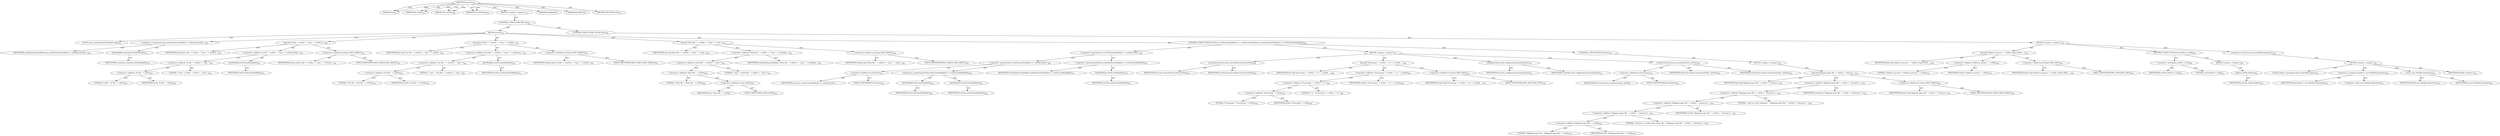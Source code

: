 digraph "process" {  
"111669149715" [label = <(METHOD,process)<SUB>516</SUB>> ]
"115964117005" [label = <(PARAM,this)<SUB>516</SUB>> ]
"115964117043" [label = <(PARAM,File inFile)<SUB>516</SUB>> ]
"115964117044" [label = <(PARAM,File outFile)<SUB>516</SUB>> ]
"115964117045" [label = <(PARAM,File stylesheet)<SUB>516</SUB>> ]
"25769803830" [label = <(BLOCK,&lt;empty&gt;,&lt;empty&gt;)<SUB>517</SUB>> ]
"47244640286" [label = <(CONTROL_STRUCTURE,TRY,try)<SUB>518</SUB>> ]
"25769803831" [label = <(BLOCK,try,try)<SUB>518</SUB>> ]
"94489280536" [label = <(LOCAL,long styleSheetLastModified: long)<SUB>519</SUB>> ]
"30064771364" [label = <(&lt;operator&gt;.assignment,long styleSheetLastModified = stylesheet.lastMo...)<SUB>519</SUB>> ]
"68719476992" [label = <(IDENTIFIER,styleSheetLastModified,long styleSheetLastModified = stylesheet.lastMo...)<SUB>519</SUB>> ]
"30064771365" [label = <(lastModified,stylesheet.lastModified())<SUB>519</SUB>> ]
"68719476993" [label = <(IDENTIFIER,stylesheet,stylesheet.lastModified())<SUB>519</SUB>> ]
"30064771366" [label = <(log,log(&quot;In file &quot; + inFile + &quot; time: &quot; + inFile.la...)<SUB>520</SUB>> ]
"68719476771" [label = <(IDENTIFIER,this,log(&quot;In file &quot; + inFile + &quot; time: &quot; + inFile.la...)<SUB>520</SUB>> ]
"30064771367" [label = <(&lt;operator&gt;.addition,&quot;In file &quot; + inFile + &quot; time: &quot; + inFile.lastMo...)<SUB>520</SUB>> ]
"30064771368" [label = <(&lt;operator&gt;.addition,&quot;In file &quot; + inFile + &quot; time: &quot;)<SUB>520</SUB>> ]
"30064771369" [label = <(&lt;operator&gt;.addition,&quot;In file &quot; + inFile)<SUB>520</SUB>> ]
"90194313271" [label = <(LITERAL,&quot;In file &quot;,&quot;In file &quot; + inFile)<SUB>520</SUB>> ]
"68719476994" [label = <(IDENTIFIER,inFile,&quot;In file &quot; + inFile)<SUB>520</SUB>> ]
"90194313272" [label = <(LITERAL,&quot; time: &quot;,&quot;In file &quot; + inFile + &quot; time: &quot;)<SUB>520</SUB>> ]
"30064771370" [label = <(lastModified,inFile.lastModified())<SUB>520</SUB>> ]
"68719476995" [label = <(IDENTIFIER,inFile,inFile.lastModified())<SUB>520</SUB>> ]
"30064771371" [label = <(&lt;operator&gt;.fieldAccess,Project.MSG_DEBUG)<SUB>521</SUB>> ]
"68719476996" [label = <(IDENTIFIER,Project,log(&quot;In file &quot; + inFile + &quot; time: &quot; + inFile.la...)<SUB>521</SUB>> ]
"55834574932" [label = <(FIELD_IDENTIFIER,MSG_DEBUG,MSG_DEBUG)<SUB>521</SUB>> ]
"30064771372" [label = <(log,log(&quot;Out file &quot; + outFile + &quot; time: &quot; + outFile...)<SUB>522</SUB>> ]
"68719476772" [label = <(IDENTIFIER,this,log(&quot;Out file &quot; + outFile + &quot; time: &quot; + outFile...)<SUB>522</SUB>> ]
"30064771373" [label = <(&lt;operator&gt;.addition,&quot;Out file &quot; + outFile + &quot; time: &quot; + outFile.las...)<SUB>522</SUB>> ]
"30064771374" [label = <(&lt;operator&gt;.addition,&quot;Out file &quot; + outFile + &quot; time: &quot;)<SUB>522</SUB>> ]
"30064771375" [label = <(&lt;operator&gt;.addition,&quot;Out file &quot; + outFile)<SUB>522</SUB>> ]
"90194313273" [label = <(LITERAL,&quot;Out file &quot;,&quot;Out file &quot; + outFile)<SUB>522</SUB>> ]
"68719476997" [label = <(IDENTIFIER,outFile,&quot;Out file &quot; + outFile)<SUB>522</SUB>> ]
"90194313274" [label = <(LITERAL,&quot; time: &quot;,&quot;Out file &quot; + outFile + &quot; time: &quot;)<SUB>522</SUB>> ]
"30064771376" [label = <(lastModified,outFile.lastModified())<SUB>522</SUB>> ]
"68719476998" [label = <(IDENTIFIER,outFile,outFile.lastModified())<SUB>522</SUB>> ]
"30064771377" [label = <(&lt;operator&gt;.fieldAccess,Project.MSG_DEBUG)<SUB>523</SUB>> ]
"68719476999" [label = <(IDENTIFIER,Project,log(&quot;Out file &quot; + outFile + &quot; time: &quot; + outFile...)<SUB>523</SUB>> ]
"55834574933" [label = <(FIELD_IDENTIFIER,MSG_DEBUG,MSG_DEBUG)<SUB>523</SUB>> ]
"30064771378" [label = <(log,log(&quot;Style file &quot; + xslFile + &quot; time: &quot; + style...)<SUB>524</SUB>> ]
"68719476773" [label = <(IDENTIFIER,this,log(&quot;Style file &quot; + xslFile + &quot; time: &quot; + style...)<SUB>524</SUB>> ]
"30064771379" [label = <(&lt;operator&gt;.addition,&quot;Style file &quot; + xslFile + &quot; time: &quot; + styleShee...)<SUB>524</SUB>> ]
"30064771380" [label = <(&lt;operator&gt;.addition,&quot;Style file &quot; + xslFile + &quot; time: &quot;)<SUB>524</SUB>> ]
"30064771381" [label = <(&lt;operator&gt;.addition,&quot;Style file &quot; + xslFile)<SUB>524</SUB>> ]
"90194313275" [label = <(LITERAL,&quot;Style file &quot;,&quot;Style file &quot; + xslFile)<SUB>524</SUB>> ]
"30064771382" [label = <(&lt;operator&gt;.fieldAccess,this.xslFile)<SUB>524</SUB>> ]
"68719477000" [label = <(IDENTIFIER,this,&quot;Style file &quot; + xslFile)> ]
"55834574934" [label = <(FIELD_IDENTIFIER,xslFile,xslFile)<SUB>524</SUB>> ]
"90194313276" [label = <(LITERAL,&quot; time: &quot;,&quot;Style file &quot; + xslFile + &quot; time: &quot;)<SUB>524</SUB>> ]
"68719477001" [label = <(IDENTIFIER,styleSheetLastModified,&quot;Style file &quot; + xslFile + &quot; time: &quot; + styleShee...)<SUB>524</SUB>> ]
"30064771383" [label = <(&lt;operator&gt;.fieldAccess,Project.MSG_DEBUG)<SUB>525</SUB>> ]
"68719477002" [label = <(IDENTIFIER,Project,log(&quot;Style file &quot; + xslFile + &quot; time: &quot; + style...)<SUB>525</SUB>> ]
"55834574935" [label = <(FIELD_IDENTIFIER,MSG_DEBUG,MSG_DEBUG)<SUB>525</SUB>> ]
"47244640287" [label = <(CONTROL_STRUCTURE,IF,if (force || inFile.lastModified() &gt;= outFile.lastModified() || styleSheetLastModified &gt;= outFile.lastModified()))<SUB>526</SUB>> ]
"30064771384" [label = <(&lt;operator&gt;.logicalOr,force || inFile.lastModified() &gt;= outFile.lastM...)<SUB>526</SUB>> ]
"30064771385" [label = <(&lt;operator&gt;.logicalOr,force || inFile.lastModified() &gt;= outFile.lastM...)<SUB>526</SUB>> ]
"30064771386" [label = <(&lt;operator&gt;.fieldAccess,this.force)<SUB>526</SUB>> ]
"68719477003" [label = <(IDENTIFIER,this,force || inFile.lastModified() &gt;= outFile.lastM...)> ]
"55834574936" [label = <(FIELD_IDENTIFIER,force,force)<SUB>526</SUB>> ]
"30064771387" [label = <(&lt;operator&gt;.greaterEqualsThan,inFile.lastModified() &gt;= outFile.lastModified())<SUB>526</SUB>> ]
"30064771388" [label = <(lastModified,inFile.lastModified())<SUB>526</SUB>> ]
"68719477004" [label = <(IDENTIFIER,inFile,inFile.lastModified())<SUB>526</SUB>> ]
"30064771389" [label = <(lastModified,outFile.lastModified())<SUB>526</SUB>> ]
"68719477005" [label = <(IDENTIFIER,outFile,outFile.lastModified())<SUB>526</SUB>> ]
"30064771390" [label = <(&lt;operator&gt;.greaterEqualsThan,styleSheetLastModified &gt;= outFile.lastModified())<SUB>527</SUB>> ]
"68719477006" [label = <(IDENTIFIER,styleSheetLastModified,styleSheetLastModified &gt;= outFile.lastModified())<SUB>527</SUB>> ]
"30064771391" [label = <(lastModified,outFile.lastModified())<SUB>527</SUB>> ]
"68719477007" [label = <(IDENTIFIER,outFile,outFile.lastModified())<SUB>527</SUB>> ]
"25769803832" [label = <(BLOCK,&lt;empty&gt;,&lt;empty&gt;)<SUB>527</SUB>> ]
"30064771392" [label = <(ensureDirectoryFor,this.ensureDirectoryFor(outFile))<SUB>528</SUB>> ]
"68719476774" [label = <(IDENTIFIER,this,this.ensureDirectoryFor(outFile))<SUB>528</SUB>> ]
"68719477008" [label = <(IDENTIFIER,outFile,this.ensureDirectoryFor(outFile))<SUB>528</SUB>> ]
"30064771393" [label = <(log,log(&quot;Processing &quot; + inFile + &quot; to &quot; + outFile, ...)<SUB>529</SUB>> ]
"68719476775" [label = <(IDENTIFIER,this,log(&quot;Processing &quot; + inFile + &quot; to &quot; + outFile, ...)<SUB>529</SUB>> ]
"30064771394" [label = <(&lt;operator&gt;.addition,&quot;Processing &quot; + inFile + &quot; to &quot; + outFile)<SUB>529</SUB>> ]
"30064771395" [label = <(&lt;operator&gt;.addition,&quot;Processing &quot; + inFile + &quot; to &quot;)<SUB>529</SUB>> ]
"30064771396" [label = <(&lt;operator&gt;.addition,&quot;Processing &quot; + inFile)<SUB>529</SUB>> ]
"90194313277" [label = <(LITERAL,&quot;Processing &quot;,&quot;Processing &quot; + inFile)<SUB>529</SUB>> ]
"68719477009" [label = <(IDENTIFIER,inFile,&quot;Processing &quot; + inFile)<SUB>529</SUB>> ]
"90194313278" [label = <(LITERAL,&quot; to &quot;,&quot;Processing &quot; + inFile + &quot; to &quot;)<SUB>529</SUB>> ]
"68719477010" [label = <(IDENTIFIER,outFile,&quot;Processing &quot; + inFile + &quot; to &quot; + outFile)<SUB>529</SUB>> ]
"30064771397" [label = <(&lt;operator&gt;.fieldAccess,Project.MSG_INFO)<SUB>530</SUB>> ]
"68719477011" [label = <(IDENTIFIER,Project,log(&quot;Processing &quot; + inFile + &quot; to &quot; + outFile, ...)<SUB>530</SUB>> ]
"55834574937" [label = <(FIELD_IDENTIFIER,MSG_INFO,MSG_INFO)<SUB>530</SUB>> ]
"30064771398" [label = <(configureLiaison,this.configureLiaison(stylesheet))<SUB>531</SUB>> ]
"68719476776" [label = <(IDENTIFIER,this,this.configureLiaison(stylesheet))<SUB>531</SUB>> ]
"68719477012" [label = <(IDENTIFIER,stylesheet,this.configureLiaison(stylesheet))<SUB>531</SUB>> ]
"30064771399" [label = <(transform,this.liaison.transform(inFile, outFile))<SUB>532</SUB>> ]
"30064771400" [label = <(&lt;operator&gt;.fieldAccess,this.liaison)<SUB>532</SUB>> ]
"68719477013" [label = <(IDENTIFIER,this,this.liaison.transform(inFile, outFile))> ]
"55834574938" [label = <(FIELD_IDENTIFIER,liaison,liaison)<SUB>532</SUB>> ]
"68719477014" [label = <(IDENTIFIER,inFile,this.liaison.transform(inFile, outFile))<SUB>532</SUB>> ]
"68719477015" [label = <(IDENTIFIER,outFile,this.liaison.transform(inFile, outFile))<SUB>532</SUB>> ]
"47244640288" [label = <(CONTROL_STRUCTURE,ELSE,else)<SUB>533</SUB>> ]
"25769803833" [label = <(BLOCK,&lt;empty&gt;,&lt;empty&gt;)<SUB>533</SUB>> ]
"30064771401" [label = <(log,log(&quot;Skipping input file &quot; + inFile + &quot; because...)<SUB>534</SUB>> ]
"68719476777" [label = <(IDENTIFIER,this,log(&quot;Skipping input file &quot; + inFile + &quot; because...)<SUB>534</SUB>> ]
"30064771402" [label = <(&lt;operator&gt;.addition,&quot;Skipping input file &quot; + inFile + &quot; because it ...)<SUB>534</SUB>> ]
"30064771403" [label = <(&lt;operator&gt;.addition,&quot;Skipping input file &quot; + inFile + &quot; because it ...)<SUB>534</SUB>> ]
"30064771404" [label = <(&lt;operator&gt;.addition,&quot;Skipping input file &quot; + inFile + &quot; because it ...)<SUB>534</SUB>> ]
"30064771405" [label = <(&lt;operator&gt;.addition,&quot;Skipping input file &quot; + inFile + &quot; because it ...)<SUB>534</SUB>> ]
"30064771406" [label = <(&lt;operator&gt;.addition,&quot;Skipping input file &quot; + inFile)<SUB>534</SUB>> ]
"90194313279" [label = <(LITERAL,&quot;Skipping input file &quot;,&quot;Skipping input file &quot; + inFile)<SUB>534</SUB>> ]
"68719477016" [label = <(IDENTIFIER,inFile,&quot;Skipping input file &quot; + inFile)<SUB>534</SUB>> ]
"90194313280" [label = <(LITERAL,&quot; because it is older than output file &quot;,&quot;Skipping input file &quot; + inFile + &quot; because it ...)<SUB>535</SUB>> ]
"68719477017" [label = <(IDENTIFIER,outFile,&quot;Skipping input file &quot; + inFile + &quot; because it ...)<SUB>535</SUB>> ]
"90194313281" [label = <(LITERAL,&quot; and so is the stylesheet &quot;,&quot;Skipping input file &quot; + inFile + &quot; because it ...)<SUB>536</SUB>> ]
"68719477018" [label = <(IDENTIFIER,stylesheet,&quot;Skipping input file &quot; + inFile + &quot; because it ...)<SUB>536</SUB>> ]
"30064771407" [label = <(&lt;operator&gt;.fieldAccess,Project.MSG_DEBUG)<SUB>536</SUB>> ]
"68719477019" [label = <(IDENTIFIER,Project,log(&quot;Skipping input file &quot; + inFile + &quot; because...)<SUB>536</SUB>> ]
"55834574939" [label = <(FIELD_IDENTIFIER,MSG_DEBUG,MSG_DEBUG)<SUB>536</SUB>> ]
"47244640289" [label = <(CONTROL_STRUCTURE,CATCH,catch)<SUB>538</SUB>> ]
"25769803834" [label = <(BLOCK,&lt;empty&gt;,&lt;empty&gt;)<SUB>538</SUB>> ]
"30064771408" [label = <(log,log(&quot;Failed to process &quot; + inFile, Project.MSG_...)<SUB>539</SUB>> ]
"68719476778" [label = <(IDENTIFIER,this,log(&quot;Failed to process &quot; + inFile, Project.MSG_...)<SUB>539</SUB>> ]
"30064771409" [label = <(&lt;operator&gt;.addition,&quot;Failed to process &quot; + inFile)<SUB>539</SUB>> ]
"90194313282" [label = <(LITERAL,&quot;Failed to process &quot;,&quot;Failed to process &quot; + inFile)<SUB>539</SUB>> ]
"68719477020" [label = <(IDENTIFIER,inFile,&quot;Failed to process &quot; + inFile)<SUB>539</SUB>> ]
"30064771410" [label = <(&lt;operator&gt;.fieldAccess,Project.MSG_INFO)<SUB>539</SUB>> ]
"68719477021" [label = <(IDENTIFIER,Project,log(&quot;Failed to process &quot; + inFile, Project.MSG_...)<SUB>539</SUB>> ]
"55834574940" [label = <(FIELD_IDENTIFIER,MSG_INFO,MSG_INFO)<SUB>539</SUB>> ]
"47244640290" [label = <(CONTROL_STRUCTURE,IF,if (outFile != null))<SUB>540</SUB>> ]
"30064771411" [label = <(&lt;operator&gt;.notEquals,outFile != null)<SUB>540</SUB>> ]
"68719477022" [label = <(IDENTIFIER,outFile,outFile != null)<SUB>540</SUB>> ]
"90194313283" [label = <(LITERAL,null,outFile != null)<SUB>540</SUB>> ]
"25769803835" [label = <(BLOCK,&lt;empty&gt;,&lt;empty&gt;)<SUB>540</SUB>> ]
"30064771412" [label = <(delete,outFile.delete())<SUB>541</SUB>> ]
"68719477023" [label = <(IDENTIFIER,outFile,outFile.delete())<SUB>541</SUB>> ]
"30064771413" [label = <(&lt;operator&gt;.throw,throw new BuildException(ex);)<SUB>543</SUB>> ]
"25769803836" [label = <(BLOCK,&lt;empty&gt;,&lt;empty&gt;)<SUB>543</SUB>> ]
"94489280537" [label = <(LOCAL,$obj5: org.apache.tools.ant.BuildException)<SUB>543</SUB>> ]
"30064771414" [label = <(&lt;operator&gt;.assignment,$obj5 = new BuildException(ex))<SUB>543</SUB>> ]
"68719477024" [label = <(IDENTIFIER,$obj5,$obj5 = new BuildException(ex))<SUB>543</SUB>> ]
"30064771415" [label = <(&lt;operator&gt;.alloc,new BuildException(ex))<SUB>543</SUB>> ]
"30064771416" [label = <(&lt;init&gt;,new BuildException(ex))<SUB>543</SUB>> ]
"68719477025" [label = <(IDENTIFIER,$obj5,new BuildException(ex))<SUB>543</SUB>> ]
"68719477026" [label = <(IDENTIFIER,ex,new BuildException(ex))<SUB>543</SUB>> ]
"68719477027" [label = <(IDENTIFIER,$obj5,&lt;empty&gt;)<SUB>543</SUB>> ]
"133143986238" [label = <(MODIFIER,PRIVATE)> ]
"133143986239" [label = <(MODIFIER,VIRTUAL)> ]
"128849018899" [label = <(METHOD_RETURN,void)<SUB>516</SUB>> ]
  "111669149715" -> "115964117005"  [ label = "AST: "] 
  "111669149715" -> "115964117043"  [ label = "AST: "] 
  "111669149715" -> "115964117044"  [ label = "AST: "] 
  "111669149715" -> "115964117045"  [ label = "AST: "] 
  "111669149715" -> "25769803830"  [ label = "AST: "] 
  "111669149715" -> "133143986238"  [ label = "AST: "] 
  "111669149715" -> "133143986239"  [ label = "AST: "] 
  "111669149715" -> "128849018899"  [ label = "AST: "] 
  "25769803830" -> "47244640286"  [ label = "AST: "] 
  "47244640286" -> "25769803831"  [ label = "AST: "] 
  "47244640286" -> "47244640289"  [ label = "AST: "] 
  "25769803831" -> "94489280536"  [ label = "AST: "] 
  "25769803831" -> "30064771364"  [ label = "AST: "] 
  "25769803831" -> "30064771366"  [ label = "AST: "] 
  "25769803831" -> "30064771372"  [ label = "AST: "] 
  "25769803831" -> "30064771378"  [ label = "AST: "] 
  "25769803831" -> "47244640287"  [ label = "AST: "] 
  "30064771364" -> "68719476992"  [ label = "AST: "] 
  "30064771364" -> "30064771365"  [ label = "AST: "] 
  "30064771365" -> "68719476993"  [ label = "AST: "] 
  "30064771366" -> "68719476771"  [ label = "AST: "] 
  "30064771366" -> "30064771367"  [ label = "AST: "] 
  "30064771366" -> "30064771371"  [ label = "AST: "] 
  "30064771367" -> "30064771368"  [ label = "AST: "] 
  "30064771367" -> "30064771370"  [ label = "AST: "] 
  "30064771368" -> "30064771369"  [ label = "AST: "] 
  "30064771368" -> "90194313272"  [ label = "AST: "] 
  "30064771369" -> "90194313271"  [ label = "AST: "] 
  "30064771369" -> "68719476994"  [ label = "AST: "] 
  "30064771370" -> "68719476995"  [ label = "AST: "] 
  "30064771371" -> "68719476996"  [ label = "AST: "] 
  "30064771371" -> "55834574932"  [ label = "AST: "] 
  "30064771372" -> "68719476772"  [ label = "AST: "] 
  "30064771372" -> "30064771373"  [ label = "AST: "] 
  "30064771372" -> "30064771377"  [ label = "AST: "] 
  "30064771373" -> "30064771374"  [ label = "AST: "] 
  "30064771373" -> "30064771376"  [ label = "AST: "] 
  "30064771374" -> "30064771375"  [ label = "AST: "] 
  "30064771374" -> "90194313274"  [ label = "AST: "] 
  "30064771375" -> "90194313273"  [ label = "AST: "] 
  "30064771375" -> "68719476997"  [ label = "AST: "] 
  "30064771376" -> "68719476998"  [ label = "AST: "] 
  "30064771377" -> "68719476999"  [ label = "AST: "] 
  "30064771377" -> "55834574933"  [ label = "AST: "] 
  "30064771378" -> "68719476773"  [ label = "AST: "] 
  "30064771378" -> "30064771379"  [ label = "AST: "] 
  "30064771378" -> "30064771383"  [ label = "AST: "] 
  "30064771379" -> "30064771380"  [ label = "AST: "] 
  "30064771379" -> "68719477001"  [ label = "AST: "] 
  "30064771380" -> "30064771381"  [ label = "AST: "] 
  "30064771380" -> "90194313276"  [ label = "AST: "] 
  "30064771381" -> "90194313275"  [ label = "AST: "] 
  "30064771381" -> "30064771382"  [ label = "AST: "] 
  "30064771382" -> "68719477000"  [ label = "AST: "] 
  "30064771382" -> "55834574934"  [ label = "AST: "] 
  "30064771383" -> "68719477002"  [ label = "AST: "] 
  "30064771383" -> "55834574935"  [ label = "AST: "] 
  "47244640287" -> "30064771384"  [ label = "AST: "] 
  "47244640287" -> "25769803832"  [ label = "AST: "] 
  "47244640287" -> "47244640288"  [ label = "AST: "] 
  "30064771384" -> "30064771385"  [ label = "AST: "] 
  "30064771384" -> "30064771390"  [ label = "AST: "] 
  "30064771385" -> "30064771386"  [ label = "AST: "] 
  "30064771385" -> "30064771387"  [ label = "AST: "] 
  "30064771386" -> "68719477003"  [ label = "AST: "] 
  "30064771386" -> "55834574936"  [ label = "AST: "] 
  "30064771387" -> "30064771388"  [ label = "AST: "] 
  "30064771387" -> "30064771389"  [ label = "AST: "] 
  "30064771388" -> "68719477004"  [ label = "AST: "] 
  "30064771389" -> "68719477005"  [ label = "AST: "] 
  "30064771390" -> "68719477006"  [ label = "AST: "] 
  "30064771390" -> "30064771391"  [ label = "AST: "] 
  "30064771391" -> "68719477007"  [ label = "AST: "] 
  "25769803832" -> "30064771392"  [ label = "AST: "] 
  "25769803832" -> "30064771393"  [ label = "AST: "] 
  "25769803832" -> "30064771398"  [ label = "AST: "] 
  "25769803832" -> "30064771399"  [ label = "AST: "] 
  "30064771392" -> "68719476774"  [ label = "AST: "] 
  "30064771392" -> "68719477008"  [ label = "AST: "] 
  "30064771393" -> "68719476775"  [ label = "AST: "] 
  "30064771393" -> "30064771394"  [ label = "AST: "] 
  "30064771393" -> "30064771397"  [ label = "AST: "] 
  "30064771394" -> "30064771395"  [ label = "AST: "] 
  "30064771394" -> "68719477010"  [ label = "AST: "] 
  "30064771395" -> "30064771396"  [ label = "AST: "] 
  "30064771395" -> "90194313278"  [ label = "AST: "] 
  "30064771396" -> "90194313277"  [ label = "AST: "] 
  "30064771396" -> "68719477009"  [ label = "AST: "] 
  "30064771397" -> "68719477011"  [ label = "AST: "] 
  "30064771397" -> "55834574937"  [ label = "AST: "] 
  "30064771398" -> "68719476776"  [ label = "AST: "] 
  "30064771398" -> "68719477012"  [ label = "AST: "] 
  "30064771399" -> "30064771400"  [ label = "AST: "] 
  "30064771399" -> "68719477014"  [ label = "AST: "] 
  "30064771399" -> "68719477015"  [ label = "AST: "] 
  "30064771400" -> "68719477013"  [ label = "AST: "] 
  "30064771400" -> "55834574938"  [ label = "AST: "] 
  "47244640288" -> "25769803833"  [ label = "AST: "] 
  "25769803833" -> "30064771401"  [ label = "AST: "] 
  "30064771401" -> "68719476777"  [ label = "AST: "] 
  "30064771401" -> "30064771402"  [ label = "AST: "] 
  "30064771401" -> "30064771407"  [ label = "AST: "] 
  "30064771402" -> "30064771403"  [ label = "AST: "] 
  "30064771402" -> "68719477018"  [ label = "AST: "] 
  "30064771403" -> "30064771404"  [ label = "AST: "] 
  "30064771403" -> "90194313281"  [ label = "AST: "] 
  "30064771404" -> "30064771405"  [ label = "AST: "] 
  "30064771404" -> "68719477017"  [ label = "AST: "] 
  "30064771405" -> "30064771406"  [ label = "AST: "] 
  "30064771405" -> "90194313280"  [ label = "AST: "] 
  "30064771406" -> "90194313279"  [ label = "AST: "] 
  "30064771406" -> "68719477016"  [ label = "AST: "] 
  "30064771407" -> "68719477019"  [ label = "AST: "] 
  "30064771407" -> "55834574939"  [ label = "AST: "] 
  "47244640289" -> "25769803834"  [ label = "AST: "] 
  "25769803834" -> "30064771408"  [ label = "AST: "] 
  "25769803834" -> "47244640290"  [ label = "AST: "] 
  "25769803834" -> "30064771413"  [ label = "AST: "] 
  "30064771408" -> "68719476778"  [ label = "AST: "] 
  "30064771408" -> "30064771409"  [ label = "AST: "] 
  "30064771408" -> "30064771410"  [ label = "AST: "] 
  "30064771409" -> "90194313282"  [ label = "AST: "] 
  "30064771409" -> "68719477020"  [ label = "AST: "] 
  "30064771410" -> "68719477021"  [ label = "AST: "] 
  "30064771410" -> "55834574940"  [ label = "AST: "] 
  "47244640290" -> "30064771411"  [ label = "AST: "] 
  "47244640290" -> "25769803835"  [ label = "AST: "] 
  "30064771411" -> "68719477022"  [ label = "AST: "] 
  "30064771411" -> "90194313283"  [ label = "AST: "] 
  "25769803835" -> "30064771412"  [ label = "AST: "] 
  "30064771412" -> "68719477023"  [ label = "AST: "] 
  "30064771413" -> "25769803836"  [ label = "AST: "] 
  "25769803836" -> "94489280537"  [ label = "AST: "] 
  "25769803836" -> "30064771414"  [ label = "AST: "] 
  "25769803836" -> "30064771416"  [ label = "AST: "] 
  "25769803836" -> "68719477027"  [ label = "AST: "] 
  "30064771414" -> "68719477024"  [ label = "AST: "] 
  "30064771414" -> "30064771415"  [ label = "AST: "] 
  "30064771416" -> "68719477025"  [ label = "AST: "] 
  "30064771416" -> "68719477026"  [ label = "AST: "] 
  "111669149715" -> "115964117005"  [ label = "DDG: "] 
  "111669149715" -> "115964117043"  [ label = "DDG: "] 
  "111669149715" -> "115964117044"  [ label = "DDG: "] 
  "111669149715" -> "115964117045"  [ label = "DDG: "] 
}

